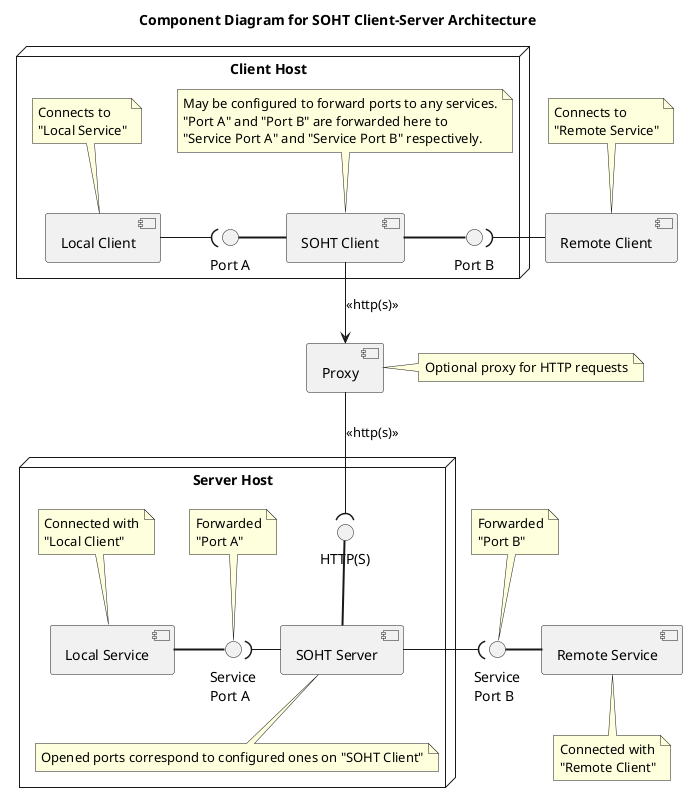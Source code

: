 @startuml
'https://plantuml.com/component-diagram
title Component Diagram for SOHT Client-Server Architecture

'------------------------------------------------------------------------------
' Client Host
node "Client Host" {
  interface "Port A" as CPA
  interface "Port B" as CPB

  component "Local Client" as CA
  note top of CA {
    Connects to
    "Local Service"
  }

  component "SOHT Client" as SOHTC
  note top of SOHTC {
   May be configured to forward ports to any services.
   "Port A" and "Port B" are forwarded here to
   "Service Port A" and "Service Port B" respectively.
  }

  CPA = SOHTC
  SOHTC = CPB

  CA -( CPA
}

'------------------------------------------------------------------------------
' Remote Client
component "Remote Client" as CB
note top of CB {
  Connects to
  "Remote Service"
}
CPB )- CB

'------------------------------------------------------------------------------
' Server Host
node "Server Host" {
  interface "HTTP(S)" as HTTPS

  interface "Service\nPort A" as SPA
  note top of SPA {
    Forwarded
    "Port A"
  }

  component "Local Service" as SA
  note top of SA {
    Connected with
    "Local Client"
  }

  component "SOHT Server" as SOHTS
  note bottom of SOHTS {
    Opened ports correspond to configured ones on "SOHT Client"
  }

  HTTPS == SOHTS
  SA = SPA
  SPA )- SOHTS
}

'------------------------------------------------------------------------------
' Remote Service
interface "Service\nPort B" as SPB
note top of SPB {
  Forwarded
  "Port B"
}
component "Remote Service" as SB
note bottom of SB {
  Connected with
  "Remote Client"
}
SPB = SB
SOHTS -( SPB

'------------------------------------------------------------------------------
' Proxy
SOHTC --> [Proxy]: <<http(s)>>
[Proxy] --( HTTPS: <<http(s)>>
note right of Proxy {
  Optional proxy for HTTP requests
}

@enduml